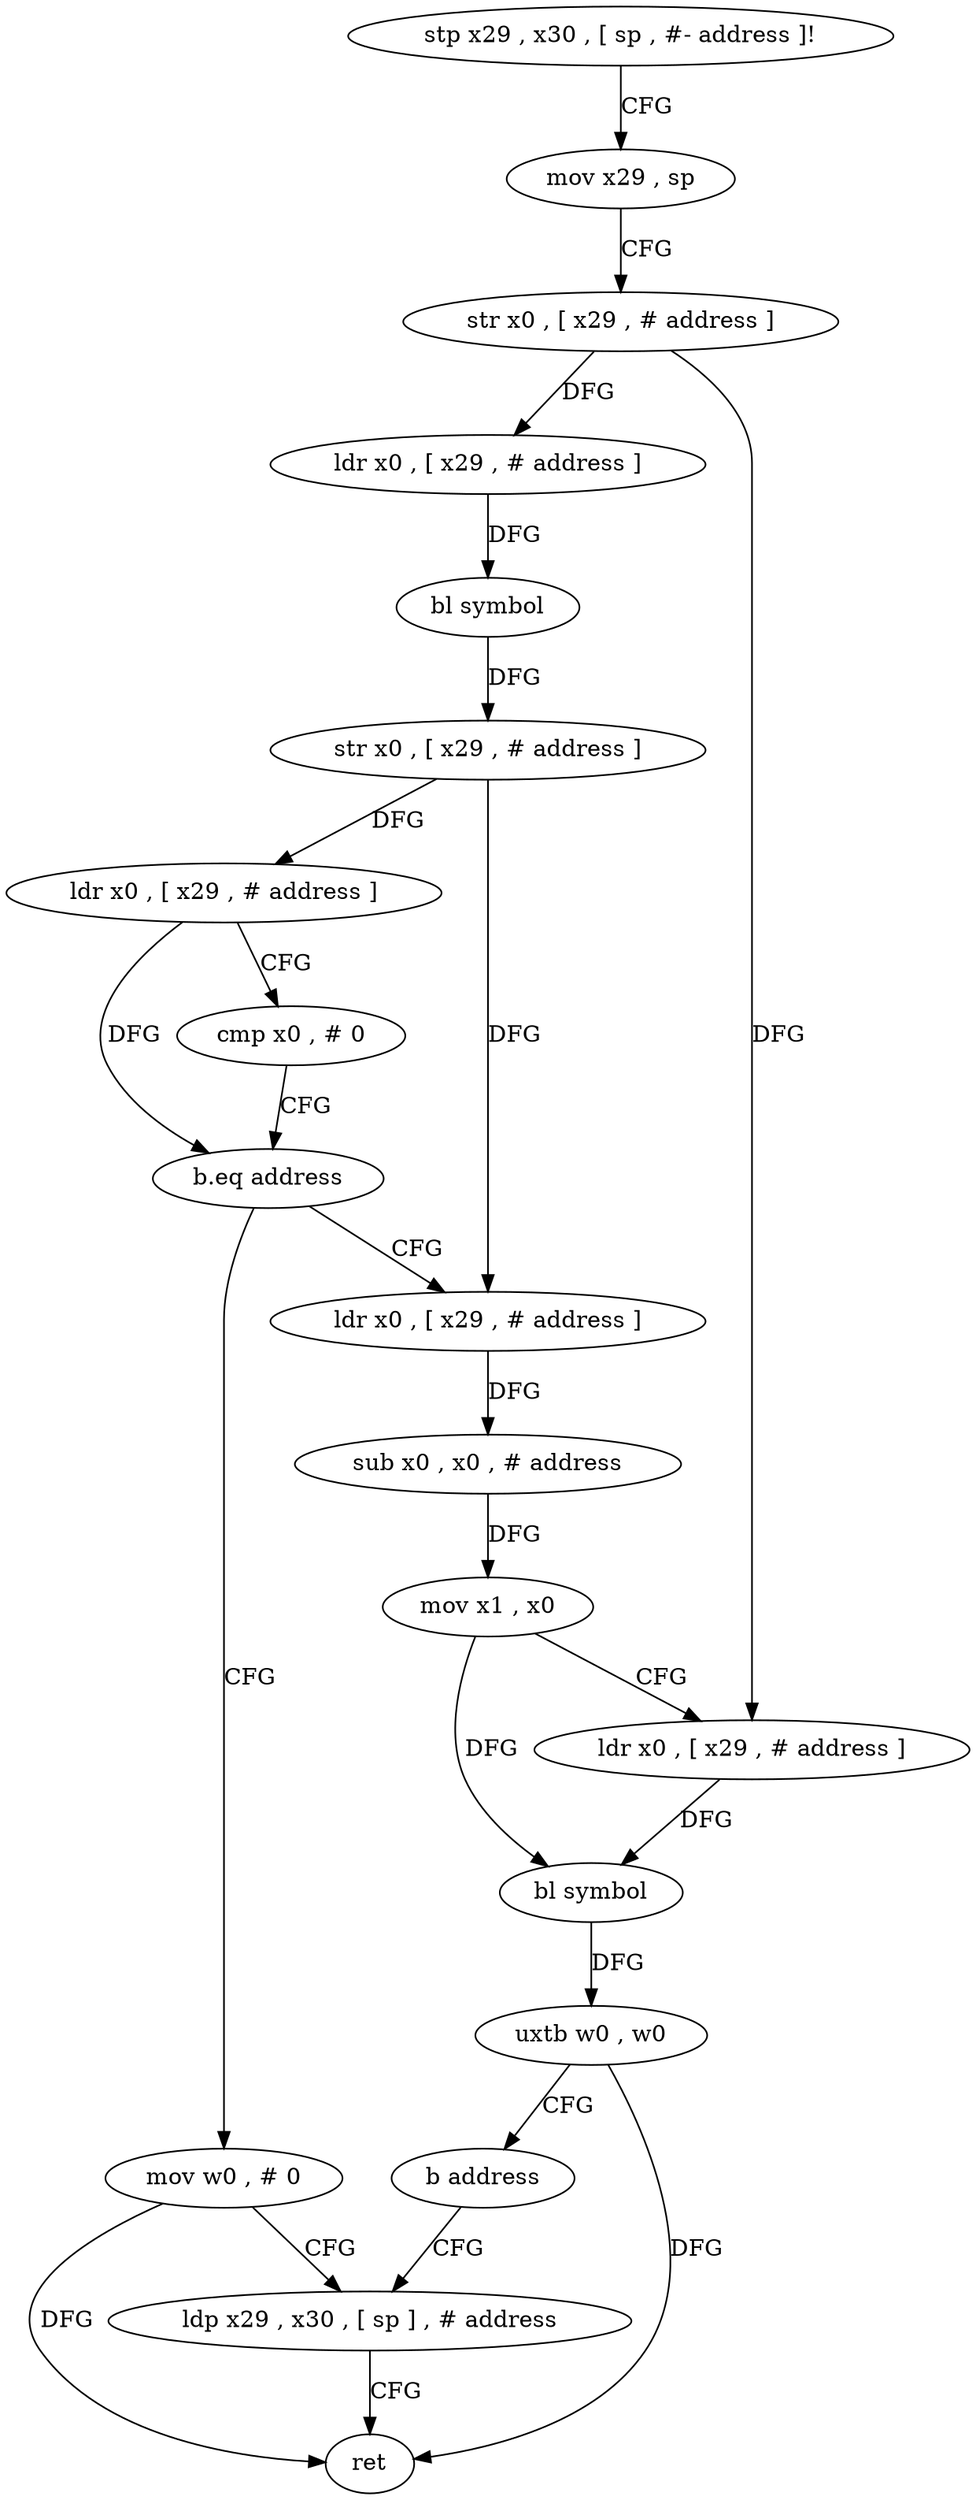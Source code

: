 digraph "func" {
"231548" [label = "stp x29 , x30 , [ sp , #- address ]!" ]
"231552" [label = "mov x29 , sp" ]
"231556" [label = "str x0 , [ x29 , # address ]" ]
"231560" [label = "ldr x0 , [ x29 , # address ]" ]
"231564" [label = "bl symbol" ]
"231568" [label = "str x0 , [ x29 , # address ]" ]
"231572" [label = "ldr x0 , [ x29 , # address ]" ]
"231576" [label = "cmp x0 , # 0" ]
"231580" [label = "b.eq address" ]
"231612" [label = "mov w0 , # 0" ]
"231584" [label = "ldr x0 , [ x29 , # address ]" ]
"231616" [label = "ldp x29 , x30 , [ sp ] , # address" ]
"231588" [label = "sub x0 , x0 , # address" ]
"231592" [label = "mov x1 , x0" ]
"231596" [label = "ldr x0 , [ x29 , # address ]" ]
"231600" [label = "bl symbol" ]
"231604" [label = "uxtb w0 , w0" ]
"231608" [label = "b address" ]
"231620" [label = "ret" ]
"231548" -> "231552" [ label = "CFG" ]
"231552" -> "231556" [ label = "CFG" ]
"231556" -> "231560" [ label = "DFG" ]
"231556" -> "231596" [ label = "DFG" ]
"231560" -> "231564" [ label = "DFG" ]
"231564" -> "231568" [ label = "DFG" ]
"231568" -> "231572" [ label = "DFG" ]
"231568" -> "231584" [ label = "DFG" ]
"231572" -> "231576" [ label = "CFG" ]
"231572" -> "231580" [ label = "DFG" ]
"231576" -> "231580" [ label = "CFG" ]
"231580" -> "231612" [ label = "CFG" ]
"231580" -> "231584" [ label = "CFG" ]
"231612" -> "231616" [ label = "CFG" ]
"231612" -> "231620" [ label = "DFG" ]
"231584" -> "231588" [ label = "DFG" ]
"231616" -> "231620" [ label = "CFG" ]
"231588" -> "231592" [ label = "DFG" ]
"231592" -> "231596" [ label = "CFG" ]
"231592" -> "231600" [ label = "DFG" ]
"231596" -> "231600" [ label = "DFG" ]
"231600" -> "231604" [ label = "DFG" ]
"231604" -> "231608" [ label = "CFG" ]
"231604" -> "231620" [ label = "DFG" ]
"231608" -> "231616" [ label = "CFG" ]
}
